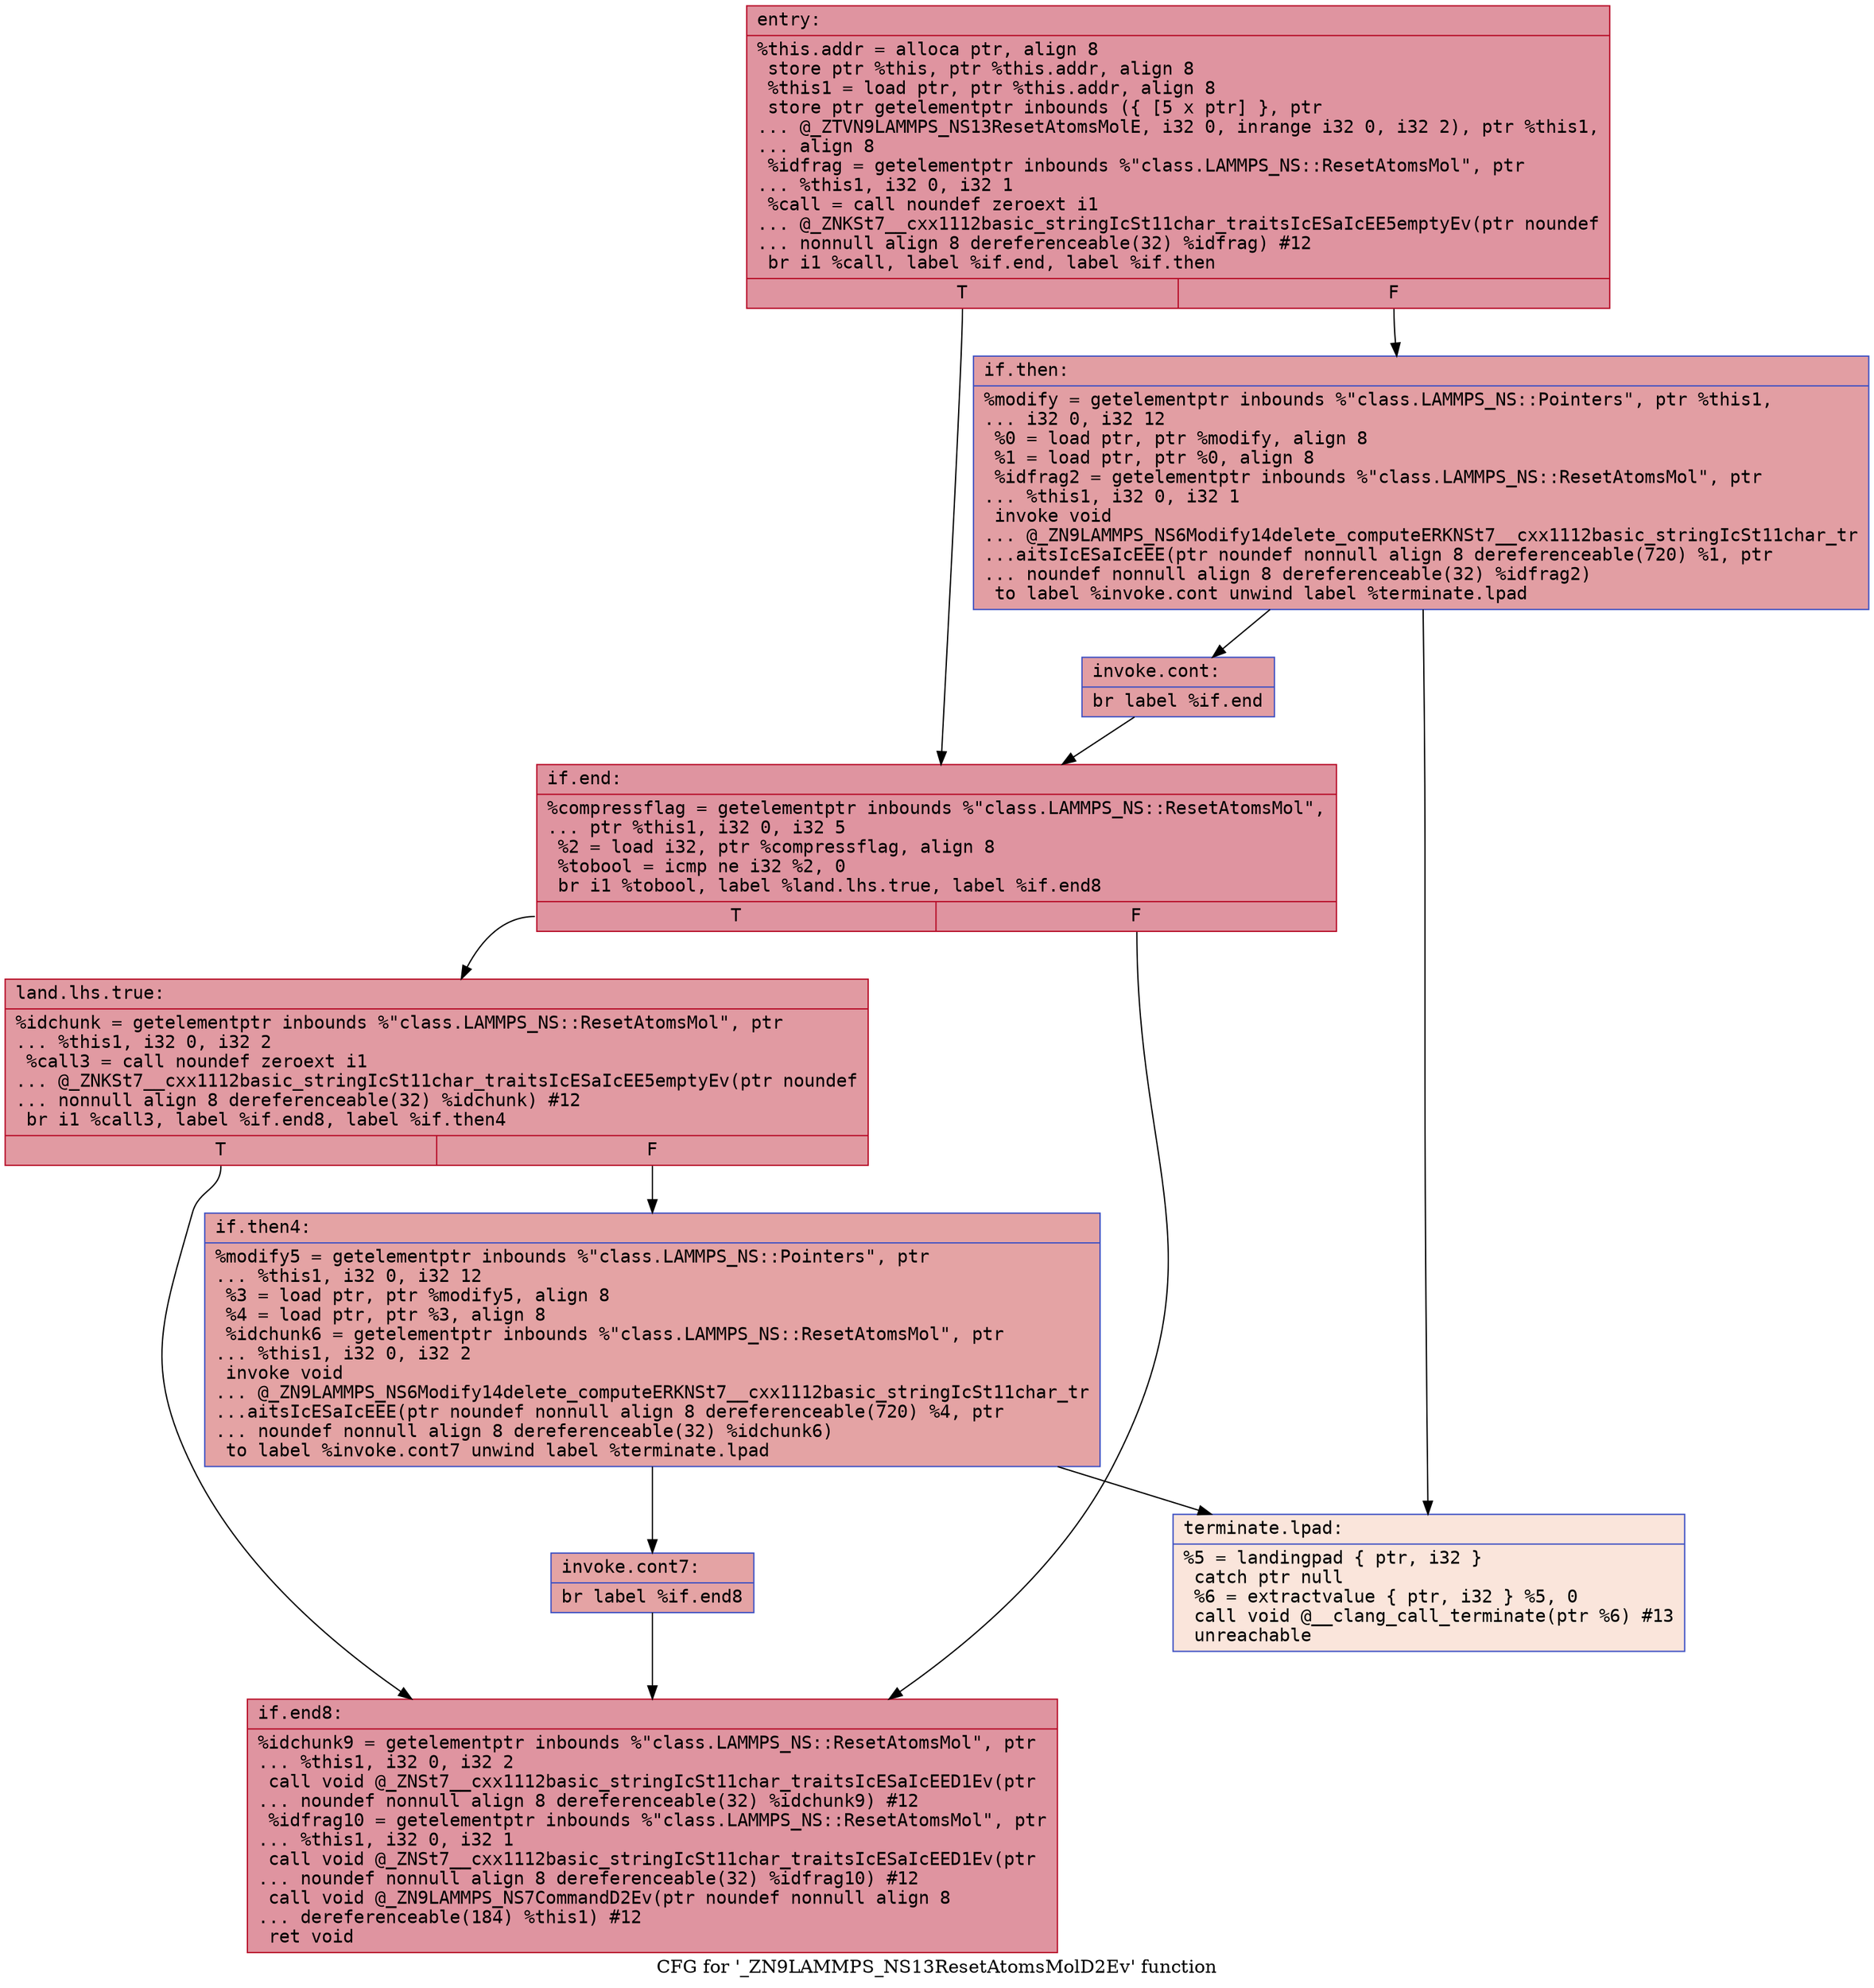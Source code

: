 digraph "CFG for '_ZN9LAMMPS_NS13ResetAtomsMolD2Ev' function" {
	label="CFG for '_ZN9LAMMPS_NS13ResetAtomsMolD2Ev' function";

	Node0x561f352ae0d0 [shape=record,color="#b70d28ff", style=filled, fillcolor="#b70d2870" fontname="Courier",label="{entry:\l|  %this.addr = alloca ptr, align 8\l  store ptr %this, ptr %this.addr, align 8\l  %this1 = load ptr, ptr %this.addr, align 8\l  store ptr getelementptr inbounds (\{ [5 x ptr] \}, ptr\l... @_ZTVN9LAMMPS_NS13ResetAtomsMolE, i32 0, inrange i32 0, i32 2), ptr %this1,\l... align 8\l  %idfrag = getelementptr inbounds %\"class.LAMMPS_NS::ResetAtomsMol\", ptr\l... %this1, i32 0, i32 1\l  %call = call noundef zeroext i1\l... @_ZNKSt7__cxx1112basic_stringIcSt11char_traitsIcESaIcEE5emptyEv(ptr noundef\l... nonnull align 8 dereferenceable(32) %idfrag) #12\l  br i1 %call, label %if.end, label %if.then\l|{<s0>T|<s1>F}}"];
	Node0x561f352ae0d0:s0 -> Node0x561f352aedd0[tooltip="entry -> if.end\nProbability 50.00%" ];
	Node0x561f352ae0d0:s1 -> Node0x561f352af0f0[tooltip="entry -> if.then\nProbability 50.00%" ];
	Node0x561f352af0f0 [shape=record,color="#3d50c3ff", style=filled, fillcolor="#be242e70" fontname="Courier",label="{if.then:\l|  %modify = getelementptr inbounds %\"class.LAMMPS_NS::Pointers\", ptr %this1,\l... i32 0, i32 12\l  %0 = load ptr, ptr %modify, align 8\l  %1 = load ptr, ptr %0, align 8\l  %idfrag2 = getelementptr inbounds %\"class.LAMMPS_NS::ResetAtomsMol\", ptr\l... %this1, i32 0, i32 1\l  invoke void\l... @_ZN9LAMMPS_NS6Modify14delete_computeERKNSt7__cxx1112basic_stringIcSt11char_tr\l...aitsIcESaIcEEE(ptr noundef nonnull align 8 dereferenceable(720) %1, ptr\l... noundef nonnull align 8 dereferenceable(32) %idfrag2)\l          to label %invoke.cont unwind label %terminate.lpad\l}"];
	Node0x561f352af0f0 -> Node0x561f352af5a0[tooltip="if.then -> invoke.cont\nProbability 100.00%" ];
	Node0x561f352af0f0 -> Node0x561f352af650[tooltip="if.then -> terminate.lpad\nProbability 0.00%" ];
	Node0x561f352af5a0 [shape=record,color="#3d50c3ff", style=filled, fillcolor="#be242e70" fontname="Courier",label="{invoke.cont:\l|  br label %if.end\l}"];
	Node0x561f352af5a0 -> Node0x561f352aedd0[tooltip="invoke.cont -> if.end\nProbability 100.00%" ];
	Node0x561f352aedd0 [shape=record,color="#b70d28ff", style=filled, fillcolor="#b70d2870" fontname="Courier",label="{if.end:\l|  %compressflag = getelementptr inbounds %\"class.LAMMPS_NS::ResetAtomsMol\",\l... ptr %this1, i32 0, i32 5\l  %2 = load i32, ptr %compressflag, align 8\l  %tobool = icmp ne i32 %2, 0\l  br i1 %tobool, label %land.lhs.true, label %if.end8\l|{<s0>T|<s1>F}}"];
	Node0x561f352aedd0:s0 -> Node0x561f352afdb0[tooltip="if.end -> land.lhs.true\nProbability 62.50%" ];
	Node0x561f352aedd0:s1 -> Node0x561f352afe30[tooltip="if.end -> if.end8\nProbability 37.50%" ];
	Node0x561f352afdb0 [shape=record,color="#b70d28ff", style=filled, fillcolor="#bb1b2c70" fontname="Courier",label="{land.lhs.true:\l|  %idchunk = getelementptr inbounds %\"class.LAMMPS_NS::ResetAtomsMol\", ptr\l... %this1, i32 0, i32 2\l  %call3 = call noundef zeroext i1\l... @_ZNKSt7__cxx1112basic_stringIcSt11char_traitsIcESaIcEE5emptyEv(ptr noundef\l... nonnull align 8 dereferenceable(32) %idchunk) #12\l  br i1 %call3, label %if.end8, label %if.then4\l|{<s0>T|<s1>F}}"];
	Node0x561f352afdb0:s0 -> Node0x561f352afe30[tooltip="land.lhs.true -> if.end8\nProbability 50.00%" ];
	Node0x561f352afdb0:s1 -> Node0x561f352b0010[tooltip="land.lhs.true -> if.then4\nProbability 50.00%" ];
	Node0x561f352b0010 [shape=record,color="#3d50c3ff", style=filled, fillcolor="#c32e3170" fontname="Courier",label="{if.then4:\l|  %modify5 = getelementptr inbounds %\"class.LAMMPS_NS::Pointers\", ptr\l... %this1, i32 0, i32 12\l  %3 = load ptr, ptr %modify5, align 8\l  %4 = load ptr, ptr %3, align 8\l  %idchunk6 = getelementptr inbounds %\"class.LAMMPS_NS::ResetAtomsMol\", ptr\l... %this1, i32 0, i32 2\l  invoke void\l... @_ZN9LAMMPS_NS6Modify14delete_computeERKNSt7__cxx1112basic_stringIcSt11char_tr\l...aitsIcESaIcEEE(ptr noundef nonnull align 8 dereferenceable(720) %4, ptr\l... noundef nonnull align 8 dereferenceable(32) %idchunk6)\l          to label %invoke.cont7 unwind label %terminate.lpad\l}"];
	Node0x561f352b0010 -> Node0x561f352aa890[tooltip="if.then4 -> invoke.cont7\nProbability 100.00%" ];
	Node0x561f352b0010 -> Node0x561f352af650[tooltip="if.then4 -> terminate.lpad\nProbability 0.00%" ];
	Node0x561f352aa890 [shape=record,color="#3d50c3ff", style=filled, fillcolor="#c32e3170" fontname="Courier",label="{invoke.cont7:\l|  br label %if.end8\l}"];
	Node0x561f352aa890 -> Node0x561f352afe30[tooltip="invoke.cont7 -> if.end8\nProbability 100.00%" ];
	Node0x561f352afe30 [shape=record,color="#b70d28ff", style=filled, fillcolor="#b70d2870" fontname="Courier",label="{if.end8:\l|  %idchunk9 = getelementptr inbounds %\"class.LAMMPS_NS::ResetAtomsMol\", ptr\l... %this1, i32 0, i32 2\l  call void @_ZNSt7__cxx1112basic_stringIcSt11char_traitsIcESaIcEED1Ev(ptr\l... noundef nonnull align 8 dereferenceable(32) %idchunk9) #12\l  %idfrag10 = getelementptr inbounds %\"class.LAMMPS_NS::ResetAtomsMol\", ptr\l... %this1, i32 0, i32 1\l  call void @_ZNSt7__cxx1112basic_stringIcSt11char_traitsIcESaIcEED1Ev(ptr\l... noundef nonnull align 8 dereferenceable(32) %idfrag10) #12\l  call void @_ZN9LAMMPS_NS7CommandD2Ev(ptr noundef nonnull align 8\l... dereferenceable(184) %this1) #12\l  ret void\l}"];
	Node0x561f352af650 [shape=record,color="#3d50c3ff", style=filled, fillcolor="#f4c5ad70" fontname="Courier",label="{terminate.lpad:\l|  %5 = landingpad \{ ptr, i32 \}\l          catch ptr null\l  %6 = extractvalue \{ ptr, i32 \} %5, 0\l  call void @__clang_call_terminate(ptr %6) #13\l  unreachable\l}"];
}

